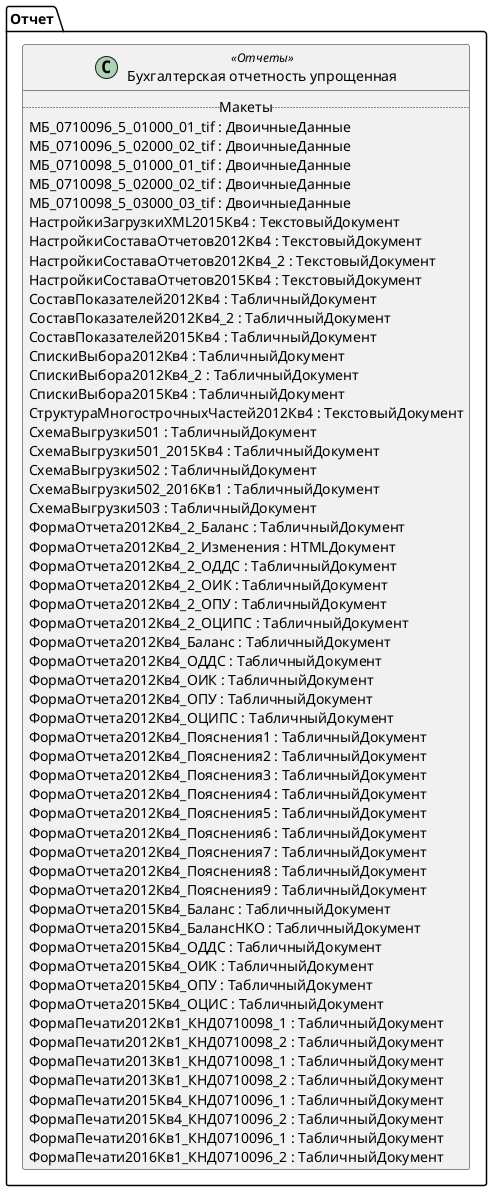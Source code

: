 ﻿@startuml РегламентированныйОтчетБухОтчетностьМП
'!include templates.wsd
'..\include templates.wsd
class Отчет.РегламентированныйОтчетБухОтчетностьМП as "Бухгалтерская отчетность упрощенная" <<Отчеты>>
{
..Макеты..
МБ_0710096_5_01000_01_tif : ДвоичныеДанные
МБ_0710096_5_02000_02_tif : ДвоичныеДанные
МБ_0710098_5_01000_01_tif : ДвоичныеДанные
МБ_0710098_5_02000_02_tif : ДвоичныеДанные
МБ_0710098_5_03000_03_tif : ДвоичныеДанные
НастройкиЗагрузкиXML2015Кв4 : ТекстовыйДокумент
НастройкиСоставаОтчетов2012Кв4 : ТекстовыйДокумент
НастройкиСоставаОтчетов2012Кв4_2 : ТекстовыйДокумент
НастройкиСоставаОтчетов2015Кв4 : ТекстовыйДокумент
СоставПоказателей2012Кв4 : ТабличныйДокумент
СоставПоказателей2012Кв4_2 : ТабличныйДокумент
СоставПоказателей2015Кв4 : ТабличныйДокумент
СпискиВыбора2012Кв4 : ТабличныйДокумент
СпискиВыбора2012Кв4_2 : ТабличныйДокумент
СпискиВыбора2015Кв4 : ТабличныйДокумент
СтруктураМногострочныхЧастей2012Кв4 : ТекстовыйДокумент
СхемаВыгрузки501 : ТабличныйДокумент
СхемаВыгрузки501_2015Кв4 : ТабличныйДокумент
СхемаВыгрузки502 : ТабличныйДокумент
СхемаВыгрузки502_2016Кв1 : ТабличныйДокумент
СхемаВыгрузки503 : ТабличныйДокумент
ФормаОтчета2012Кв4_2_Баланс : ТабличныйДокумент
ФормаОтчета2012Кв4_2_Изменения : HTMLДокумент
ФормаОтчета2012Кв4_2_ОДДС : ТабличныйДокумент
ФормаОтчета2012Кв4_2_ОИК : ТабличныйДокумент
ФормаОтчета2012Кв4_2_ОПУ : ТабличныйДокумент
ФормаОтчета2012Кв4_2_ОЦИПС : ТабличныйДокумент
ФормаОтчета2012Кв4_Баланс : ТабличныйДокумент
ФормаОтчета2012Кв4_ОДДС : ТабличныйДокумент
ФормаОтчета2012Кв4_ОИК : ТабличныйДокумент
ФормаОтчета2012Кв4_ОПУ : ТабличныйДокумент
ФормаОтчета2012Кв4_ОЦИПС : ТабличныйДокумент
ФормаОтчета2012Кв4_Пояснения1 : ТабличныйДокумент
ФормаОтчета2012Кв4_Пояснения2 : ТабличныйДокумент
ФормаОтчета2012Кв4_Пояснения3 : ТабличныйДокумент
ФормаОтчета2012Кв4_Пояснения4 : ТабличныйДокумент
ФормаОтчета2012Кв4_Пояснения5 : ТабличныйДокумент
ФормаОтчета2012Кв4_Пояснения6 : ТабличныйДокумент
ФормаОтчета2012Кв4_Пояснения7 : ТабличныйДокумент
ФормаОтчета2012Кв4_Пояснения8 : ТабличныйДокумент
ФормаОтчета2012Кв4_Пояснения9 : ТабличныйДокумент
ФормаОтчета2015Кв4_Баланс : ТабличныйДокумент
ФормаОтчета2015Кв4_БалансНКО : ТабличныйДокумент
ФормаОтчета2015Кв4_ОДДС : ТабличныйДокумент
ФормаОтчета2015Кв4_ОИК : ТабличныйДокумент
ФормаОтчета2015Кв4_ОПУ : ТабличныйДокумент
ФормаОтчета2015Кв4_ОЦИС : ТабличныйДокумент
ФормаПечати2012Кв1_КНД0710098_1 : ТабличныйДокумент
ФормаПечати2012Кв1_КНД0710098_2 : ТабличныйДокумент
ФормаПечати2013Кв1_КНД0710098_1 : ТабличныйДокумент
ФормаПечати2013Кв1_КНД0710098_2 : ТабличныйДокумент
ФормаПечати2015Кв4_КНД0710096_1 : ТабличныйДокумент
ФормаПечати2015Кв4_КНД0710096_2 : ТабличныйДокумент
ФормаПечати2016Кв1_КНД0710096_1 : ТабличныйДокумент
ФормаПечати2016Кв1_КНД0710096_2 : ТабличныйДокумент
}
@enduml
